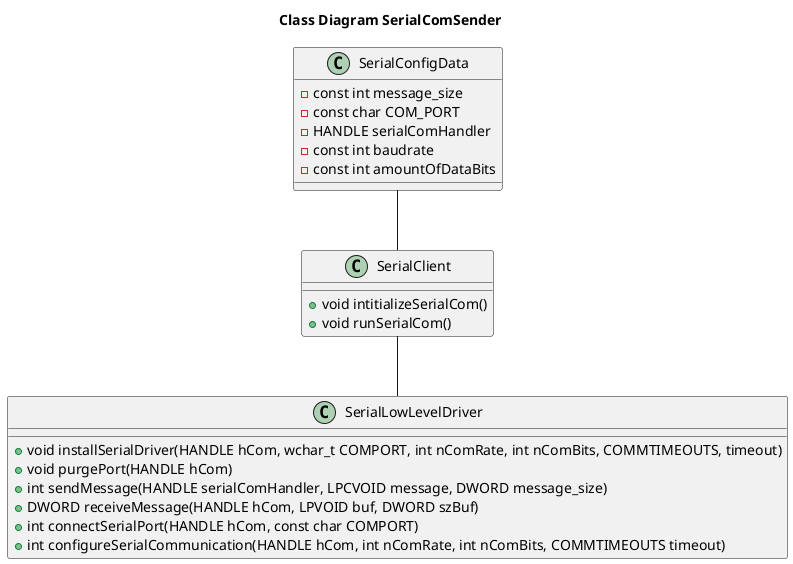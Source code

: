 @startuml

title Class Diagram SerialComSender

class SerialClient {
+ void intitializeSerialCom()
+ void runSerialCom()
}

class SerialConfigData {
- const int message_size
- const char COM_PORT
- HANDLE serialComHandler
- const int baudrate
- const int amountOfDataBits
}

class SerialLowLevelDriver {

+ void installSerialDriver(HANDLE hCom, wchar_t COMPORT, int nComRate, int nComBits, COMMTIMEOUTS, timeout)
+ void purgePort(HANDLE hCom)
+ int sendMessage(HANDLE serialComHandler, LPCVOID message, DWORD message_size)
+ DWORD receiveMessage(HANDLE hCom, LPVOID buf, DWORD szBuf)
+ int connectSerialPort(HANDLE hCom, const char COMPORT)
+ int configureSerialCommunication(HANDLE hCom, int nComRate, int nComBits, COMMTIMEOUTS timeout)
}

SerialConfigData -- SerialClient
SerialClient -- SerialLowLevelDriver


@enduml